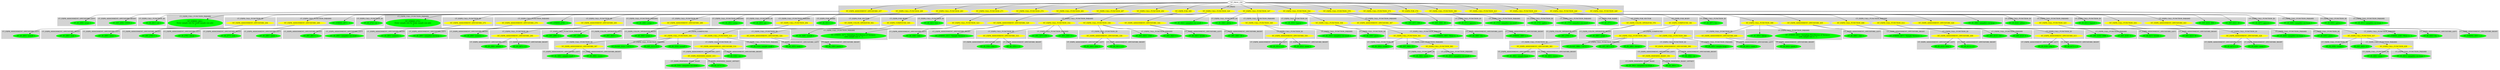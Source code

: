digraph {

subgraph cluster0 {
 node [style=filled,color=white];
 style=filled;
 color=lightgrey;
 label = "CT_PROG";

"NT_EXPR_ASSIGNMENT_OPETATORS_257"
 [fillcolor = yellow]
"NT_EXPR_CALL_FUNCTION_260"
 [fillcolor = yellow]
"NT_EXPR_CALL_FUNCTION_263"
 [fillcolor = yellow]
"NT_EXPR_CALL_FUNCTION_271"
 [fillcolor = yellow]
"NT_EXPR_CALL_FUNCTION_274"
 [fillcolor = yellow]
"NT_EXPR_CALL_FUNCTION_282"
 [fillcolor = yellow]
"NT_EXPR_CALL_FUNCTION_287"
 [fillcolor = yellow]
"NT_EXPR_CALL_FUNCTION_292"
 [fillcolor = yellow]
"NT_EXPR_FOR_300"
 [fillcolor = yellow]
"NT_EXPR_CALL_FUNCTION_320"
 [fillcolor = yellow]
"NT_EXPR_CALL_FUNCTION_347"
 [fillcolor = yellow]
"NT_EXPR_CALL_FUNCTION_354"
 [fillcolor = yellow]
"NT_EXPR_CALL_FUNCTION_370"
 [fillcolor = yellow]
"NT_EXPR_CALL_FUNCTION_373"
 [fillcolor = yellow]
"NT_EXPR_FOR_376"
 [fillcolor = yellow]
"NT_EXPR_CALL_FUNCTION_396"
 [fillcolor = yellow]
"NT_EXPR_CALL_FUNCTION_423"
 [fillcolor = yellow]
"NT_EXPR_CALL_FUNCTION_430"
 [fillcolor = yellow]
"NT_EXPR_CALL_FUNCTION_446"
 [fillcolor = yellow]
"NT_EXPR_CALL_FUNCTION_449"
 [fillcolor = yellow]
}
"NT_PROG_256"->"NT_EXPR_ASSIGNMENT_OPETATORS_257"
subgraph cluster1 {
 node [style=filled,color=white];
 style=filled;
 color=lightgrey;
 label = "CT_EXPR_ASSIGNMENT_OPETATORS_LEFT";

"NT_ID_258< nreps >"
 [fillcolor = green]
}
subgraph cluster2 {
 node [style=filled,color=white];
 style=filled;
 color=lightgrey;
 label = "CT_EXPR_ASSIGNMENT_OPETATORS_RIGHT";

"NT_INT_259< 10000 >"
 [fillcolor = green]
}
"NT_EXPR_ASSIGNMENT_OPETATORS_257"->"NT_ID_258< nreps >"
"NT_EXPR_ASSIGNMENT_OPETATORS_257"->"NT_INT_259< 10000 >"
"NT_PROG_256"->"NT_EXPR_CALL_FUNCTION_260"
subgraph cluster3 {
 node [style=filled,color=white];
 style=filled;
 color=lightgrey;
 label = "CT_EXPR_CALL_FUNCTION_ID";

"NT_ID_261< cat >"
 [fillcolor = green]
}
subgraph cluster4 {
 node [style=filled,color=white];
 style=filled;
 color=lightgrey;
 label = "CT_EXPR_CALL_FUNCTION_PARAMS";

"NT_STRING_262< \nEnter sample size for small sample size plot \n >"
 [fillcolor = green]
}
"NT_EXPR_CALL_FUNCTION_260"->"NT_ID_261< cat >"
"NT_EXPR_CALL_FUNCTION_260"->"NT_STRING_262< \nEnter sample size for small sample size plot \n >"
"NT_PROG_256"->"NT_EXPR_CALL_FUNCTION_263"
subgraph cluster5 {
 node [style=filled,color=white];
 style=filled;
 color=lightgrey;
 label = "CT_EXPR_CALL_FUNCTION_ID";

"NT_EXPR_ASSIGNMENT_OPETATORS_264"
 [fillcolor = yellow]
}
subgraph cluster6 {
 node [style=filled,color=white];
 style=filled;
 color=lightgrey;
 label = "CT_EXPR_CALL_FUNCTION_PARAMS";

"NT_STRING_267<  >"
 [fillcolor = green]
"NT_EXPR_ASSIGNMENT_OPETATORS_268"
 [fillcolor = yellow]
}
"NT_EXPR_CALL_FUNCTION_263"->"NT_EXPR_ASSIGNMENT_OPETATORS_264"
subgraph cluster7 {
 node [style=filled,color=white];
 style=filled;
 color=lightgrey;
 label = "CT_EXPR_ASSIGNMENT_OPETATORS_LEFT";

"NT_ID_265< nsmall >"
 [fillcolor = green]
}
subgraph cluster8 {
 node [style=filled,color=white];
 style=filled;
 color=lightgrey;
 label = "CT_EXPR_ASSIGNMENT_OPETATORS_RIGHT";

"NT_ID_266< scan >"
 [fillcolor = green]
}
"NT_EXPR_ASSIGNMENT_OPETATORS_264"->"NT_ID_265< nsmall >"
"NT_EXPR_ASSIGNMENT_OPETATORS_264"->"NT_ID_266< scan >"
"NT_EXPR_CALL_FUNCTION_263"->"NT_STRING_267<  >"
"NT_EXPR_CALL_FUNCTION_263"->"NT_EXPR_ASSIGNMENT_OPETATORS_268"
subgraph cluster9 {
 node [style=filled,color=white];
 style=filled;
 color=lightgrey;
 label = "CT_EXPR_ASSIGNMENT_OPETATORS_LEFT";

"NT_ID_269< nmax >"
 [fillcolor = green]
}
subgraph cluster10 {
 node [style=filled,color=white];
 style=filled;
 color=lightgrey;
 label = "CT_EXPR_ASSIGNMENT_OPETATORS_RIGHT";

"NT_INT_270< 1 >"
 [fillcolor = green]
}
"NT_EXPR_ASSIGNMENT_OPETATORS_268"->"NT_ID_269< nmax >"
"NT_EXPR_ASSIGNMENT_OPETATORS_268"->"NT_INT_270< 1 >"
"NT_PROG_256"->"NT_EXPR_CALL_FUNCTION_271"
subgraph cluster11 {
 node [style=filled,color=white];
 style=filled;
 color=lightgrey;
 label = "CT_EXPR_CALL_FUNCTION_ID";

"NT_ID_272< cat >"
 [fillcolor = green]
}
subgraph cluster12 {
 node [style=filled,color=white];
 style=filled;
 color=lightgrey;
 label = "CT_EXPR_CALL_FUNCTION_PARAMS";

"NT_STRING_273< \nEnter sample size for large sample size plot \n >"
 [fillcolor = green]
}
"NT_EXPR_CALL_FUNCTION_271"->"NT_ID_272< cat >"
"NT_EXPR_CALL_FUNCTION_271"->"NT_STRING_273< \nEnter sample size for large sample size plot \n >"
"NT_PROG_256"->"NT_EXPR_CALL_FUNCTION_274"
subgraph cluster13 {
 node [style=filled,color=white];
 style=filled;
 color=lightgrey;
 label = "CT_EXPR_CALL_FUNCTION_ID";

"NT_EXPR_ASSIGNMENT_OPETATORS_275"
 [fillcolor = yellow]
}
subgraph cluster14 {
 node [style=filled,color=white];
 style=filled;
 color=lightgrey;
 label = "CT_EXPR_CALL_FUNCTION_PARAMS";

"NT_STRING_278<  >"
 [fillcolor = green]
"NT_EXPR_ASSIGNMENT_OPETATORS_279"
 [fillcolor = yellow]
}
"NT_EXPR_CALL_FUNCTION_274"->"NT_EXPR_ASSIGNMENT_OPETATORS_275"
subgraph cluster15 {
 node [style=filled,color=white];
 style=filled;
 color=lightgrey;
 label = "CT_EXPR_ASSIGNMENT_OPETATORS_LEFT";

"NT_ID_276< nlarge >"
 [fillcolor = green]
}
subgraph cluster16 {
 node [style=filled,color=white];
 style=filled;
 color=lightgrey;
 label = "CT_EXPR_ASSIGNMENT_OPETATORS_RIGHT";

"NT_ID_277< scan >"
 [fillcolor = green]
}
"NT_EXPR_ASSIGNMENT_OPETATORS_275"->"NT_ID_276< nlarge >"
"NT_EXPR_ASSIGNMENT_OPETATORS_275"->"NT_ID_277< scan >"
"NT_EXPR_CALL_FUNCTION_274"->"NT_STRING_278<  >"
"NT_EXPR_CALL_FUNCTION_274"->"NT_EXPR_ASSIGNMENT_OPETATORS_279"
subgraph cluster17 {
 node [style=filled,color=white];
 style=filled;
 color=lightgrey;
 label = "CT_EXPR_ASSIGNMENT_OPETATORS_LEFT";

"NT_ID_280< nmax >"
 [fillcolor = green]
}
subgraph cluster18 {
 node [style=filled,color=white];
 style=filled;
 color=lightgrey;
 label = "CT_EXPR_ASSIGNMENT_OPETATORS_RIGHT";

"NT_INT_281< 1 >"
 [fillcolor = green]
}
"NT_EXPR_ASSIGNMENT_OPETATORS_279"->"NT_ID_280< nmax >"
"NT_EXPR_ASSIGNMENT_OPETATORS_279"->"NT_INT_281< 1 >"
"NT_PROG_256"->"NT_EXPR_CALL_FUNCTION_282"
subgraph cluster19 {
 node [style=filled,color=white];
 style=filled;
 color=lightgrey;
 label = "CT_EXPR_CALL_FUNCTION_ID";

"NT_EXPR_ASSIGNMENT_OPETATORS_283"
 [fillcolor = yellow]
}
subgraph cluster20 {
 node [style=filled,color=white];
 style=filled;
 color=lightgrey;
 label = "CT_EXPR_CALL_FUNCTION_PARAMS";

"NT_ID_286< nreps >"
 [fillcolor = green]
}
"NT_EXPR_CALL_FUNCTION_282"->"NT_EXPR_ASSIGNMENT_OPETATORS_283"
subgraph cluster21 {
 node [style=filled,color=white];
 style=filled;
 color=lightgrey;
 label = "CT_EXPR_ASSIGNMENT_OPETATORS_LEFT";

"NT_ID_284< sampdist.var.small >"
 [fillcolor = green]
}
subgraph cluster22 {
 node [style=filled,color=white];
 style=filled;
 color=lightgrey;
 label = "CT_EXPR_ASSIGNMENT_OPETATORS_RIGHT";

"NT_ID_285< numeric >"
 [fillcolor = green]
}
"NT_EXPR_ASSIGNMENT_OPETATORS_283"->"NT_ID_284< sampdist.var.small >"
"NT_EXPR_ASSIGNMENT_OPETATORS_283"->"NT_ID_285< numeric >"
"NT_EXPR_CALL_FUNCTION_282"->"NT_ID_286< nreps >"
"NT_PROG_256"->"NT_EXPR_CALL_FUNCTION_287"
subgraph cluster23 {
 node [style=filled,color=white];
 style=filled;
 color=lightgrey;
 label = "CT_EXPR_CALL_FUNCTION_ID";

"NT_EXPR_ASSIGNMENT_OPETATORS_288"
 [fillcolor = yellow]
}
subgraph cluster24 {
 node [style=filled,color=white];
 style=filled;
 color=lightgrey;
 label = "CT_EXPR_CALL_FUNCTION_PARAMS";

"NT_ID_291< nreps >"
 [fillcolor = green]
}
"NT_EXPR_CALL_FUNCTION_287"->"NT_EXPR_ASSIGNMENT_OPETATORS_288"
subgraph cluster25 {
 node [style=filled,color=white];
 style=filled;
 color=lightgrey;
 label = "CT_EXPR_ASSIGNMENT_OPETATORS_LEFT";

"NT_ID_289< sampdist.var.large >"
 [fillcolor = green]
}
subgraph cluster26 {
 node [style=filled,color=white];
 style=filled;
 color=lightgrey;
 label = "CT_EXPR_ASSIGNMENT_OPETATORS_RIGHT";

"NT_ID_290< numeric >"
 [fillcolor = green]
}
"NT_EXPR_ASSIGNMENT_OPETATORS_288"->"NT_ID_289< sampdist.var.large >"
"NT_EXPR_ASSIGNMENT_OPETATORS_288"->"NT_ID_290< numeric >"
"NT_EXPR_CALL_FUNCTION_287"->"NT_ID_291< nreps >"
"NT_PROG_256"->"NT_EXPR_CALL_FUNCTION_292"
subgraph cluster27 {
 node [style=filled,color=white];
 style=filled;
 color=lightgrey;
 label = "CT_EXPR_CALL_FUNCTION_ID";

"NT_ID_293< par >"
 [fillcolor = green]
}
subgraph cluster28 {
 node [style=filled,color=white];
 style=filled;
 color=lightgrey;
 label = "CT_EXPR_CALL_FUNCTION_PARAMS";

"NT_EXPR_CALL_FUNCTION_294"
 [fillcolor = yellow]
}
"NT_EXPR_CALL_FUNCTION_292"->"NT_ID_293< par >"
"NT_EXPR_CALL_FUNCTION_292"->"NT_EXPR_CALL_FUNCTION_294"
subgraph cluster29 {
 node [style=filled,color=white];
 style=filled;
 color=lightgrey;
 label = "CT_EXPR_CALL_FUNCTION_ID";

"NT_EXPR_ASSIGNMENT_OPETATORS_295"
 [fillcolor = yellow]
}
subgraph cluster30 {
 node [style=filled,color=white];
 style=filled;
 color=lightgrey;
 label = "CT_EXPR_CALL_FUNCTION_PARAMS";

"NT_INT_298< 3 >"
 [fillcolor = green]
"NT_INT_299< 2 >"
 [fillcolor = green]
}
"NT_EXPR_CALL_FUNCTION_294"->"NT_EXPR_ASSIGNMENT_OPETATORS_295"
subgraph cluster31 {
 node [style=filled,color=white];
 style=filled;
 color=lightgrey;
 label = "CT_EXPR_ASSIGNMENT_OPETATORS_LEFT";

"NT_ID_296< mfrow >"
 [fillcolor = green]
}
subgraph cluster32 {
 node [style=filled,color=white];
 style=filled;
 color=lightgrey;
 label = "CT_EXPR_ASSIGNMENT_OPETATORS_RIGHT";

"NT_ID_297< c >"
 [fillcolor = green]
}
"NT_EXPR_ASSIGNMENT_OPETATORS_295"->"NT_ID_296< mfrow >"
"NT_EXPR_ASSIGNMENT_OPETATORS_295"->"NT_ID_297< c >"
"NT_EXPR_CALL_FUNCTION_294"->"NT_INT_298< 3 >"
"NT_EXPR_CALL_FUNCTION_294"->"NT_INT_299< 2 >"
"NT_PROG_256"->"NT_EXPR_FOR_300"
subgraph cluster33 {
 node [style=filled,color=white];
 style=filled;
 color=lightgrey;
 label = "CT_EXPR_FOR_NAME";

"NT_ID_301< i >"
 [fillcolor = green]
}
subgraph cluster34 {
 node [style=filled,color=white];
 style=filled;
 color=lightgrey;
 label = "CT_EXPR_FOR_VECTOR";

"NT_EXPR_COLON_OPERATOR_302"
 [fillcolor = yellow]
}
subgraph cluster35 {
 node [style=filled,color=white];
 style=filled;
 color=lightgrey;
 label = "CT_EXPR_FOR_BODY";

"NT_EXPR_COMPOUND_305"
 [fillcolor = yellow]
}
"NT_EXPR_FOR_300"->"NT_ID_301< i >"
"NT_EXPR_FOR_300"->"NT_EXPR_COLON_OPERATOR_302"
subgraph cluster36 {
 node [style=filled,color=white];
 style=filled;
 color=lightgrey;
 label = "CT_EXPR_COLON_OPERATOR_LEFT";

"NT_INT_303< 1 >"
 [fillcolor = green]
}
subgraph cluster37 {
 node [style=filled,color=white];
 style=filled;
 color=lightgrey;
 label = "CT_EXPR_COLON_OPERATOR_RIGHT";

"NT_ID_304< nreps >"
 [fillcolor = green]
}
"NT_EXPR_COLON_OPERATOR_302"->"NT_INT_303< 1 >"
"NT_EXPR_COLON_OPERATOR_302"->"NT_ID_304< nreps >"
"NT_EXPR_FOR_300"->"NT_EXPR_COMPOUND_305"
subgraph cluster38 {
 node [style=filled,color=white];
 style=filled;
 color=lightgrey;
 label = "CT_EXPR_COMPOUND";

"NT_EXPR_CALL_FUNCTION_306"
 [fillcolor = yellow]
"NT_EXPR_CALL_FUNCTION_313"
 [fillcolor = yellow]
}
"NT_EXPR_COMPOUND_305"->"NT_EXPR_CALL_FUNCTION_306"
subgraph cluster39 {
 node [style=filled,color=white];
 style=filled;
 color=lightgrey;
 label = "CT_EXPR_CALL_FUNCTION_ID";

"NT_EXPR_ASSIGNMENT_OPETATORS_307"
 [fillcolor = yellow]
}
subgraph cluster40 {
 node [style=filled,color=white];
 style=filled;
 color=lightgrey;
 label = "CT_EXPR_CALL_FUNCTION_PARAMS";

"NT_ID_310< nsmall >"
 [fillcolor = green]
"NT_INT_311< 5 >"
 [fillcolor = green]
"NT_FLOAT_312< 7.0711 >"
 [fillcolor = green]
}
"NT_EXPR_CALL_FUNCTION_306"->"NT_EXPR_ASSIGNMENT_OPETATORS_307"
subgraph cluster41 {
 node [style=filled,color=white];
 style=filled;
 color=lightgrey;
 label = "CT_EXPR_ASSIGNMENT_OPETATORS_LEFT";

"NT_ID_308< sample.small >"
 [fillcolor = green]
}
subgraph cluster42 {
 node [style=filled,color=white];
 style=filled;
 color=lightgrey;
 label = "CT_EXPR_ASSIGNMENT_OPETATORS_RIGHT";

"NT_ID_309< rnorm >"
 [fillcolor = green]
}
"NT_EXPR_ASSIGNMENT_OPETATORS_307"->"NT_ID_308< sample.small >"
"NT_EXPR_ASSIGNMENT_OPETATORS_307"->"NT_ID_309< rnorm >"
"NT_EXPR_CALL_FUNCTION_306"->"NT_ID_310< nsmall >"
"NT_EXPR_CALL_FUNCTION_306"->"NT_INT_311< 5 >"
"NT_EXPR_CALL_FUNCTION_306"->"NT_FLOAT_312< 7.0711 >"
"NT_EXPR_COMPOUND_305"->"NT_EXPR_CALL_FUNCTION_313"
subgraph cluster43 {
 node [style=filled,color=white];
 style=filled;
 color=lightgrey;
 label = "CT_EXPR_CALL_FUNCTION_ID";

"NT_EXPR_ASSIGNMENT_OPETATORS_314"
 [fillcolor = yellow]
}
subgraph cluster44 {
 node [style=filled,color=white];
 style=filled;
 color=lightgrey;
 label = "CT_EXPR_CALL_FUNCTION_PARAMS";

"NT_ID_319< sample.small >"
 [fillcolor = green]
}
"NT_EXPR_CALL_FUNCTION_313"->"NT_EXPR_ASSIGNMENT_OPETATORS_314"
subgraph cluster45 {
 node [style=filled,color=white];
 style=filled;
 color=lightgrey;
 label = "CT_EXPR_ASSIGNMENT_OPETATORS_LEFT";

"NT_EXPR_INDEXING_BASIC_315"
 [fillcolor = yellow]
}
subgraph cluster46 {
 node [style=filled,color=white];
 style=filled;
 color=lightgrey;
 label = "CT_EXPR_ASSIGNMENT_OPETATORS_RIGHT";

"NT_ID_318< var >"
 [fillcolor = green]
}
"NT_EXPR_ASSIGNMENT_OPETATORS_314"->"NT_EXPR_INDEXING_BASIC_315"
subgraph cluster47 {
 node [style=filled,color=white];
 style=filled;
 color=lightgrey;
 label = "CT_EXPR_INDEXING_BASIC_BASE";

"NT_ID_316< sampdist.var.small >"
 [fillcolor = green]}
subgraph cluster48 {
 node [style=filled,color=white];
 style=filled;
 color=lightgrey;
 label = "CT_EXPR_INDEXING_BASIC_OFFSET";

"NT_ID_317< i >"
 [fillcolor = green]}
"NT_EXPR_INDEXING_BASIC_315"->"NT_ID_316< sampdist.var.small >"
"NT_EXPR_INDEXING_BASIC_315"->"NT_ID_317< i >"
"NT_EXPR_ASSIGNMENT_OPETATORS_314"->"NT_ID_318< var >"
"NT_EXPR_CALL_FUNCTION_313"->"NT_ID_319< sample.small >"
"NT_PROG_256"->"NT_EXPR_CALL_FUNCTION_320"
subgraph cluster49 {
 node [style=filled,color=white];
 style=filled;
 color=lightgrey;
 label = "CT_EXPR_CALL_FUNCTION_ID";

"NT_ID_321< hist >"
 [fillcolor = green]
}
subgraph cluster50 {
 node [style=filled,color=white];
 style=filled;
 color=lightgrey;
 label = "CT_EXPR_CALL_FUNCTION_PARAMS";

"NT_ID_322< sampdist.var.small >"
 [fillcolor = green]
"NT_EXPR_CALL_FUNCTION_323"
 [fillcolor = yellow]
"NT_EXPR_ASSIGNMENT_OPETATORS_329"
 [fillcolor = yellow]
"NT_EXPR_CALL_FUNCTION_332"
 [fillcolor = yellow]
"NT_EXPR_CALL_FUNCTION_338"
 [fillcolor = yellow]
"NT_EXPR_ASSIGNMENT_OPETATORS_344"
 [fillcolor = yellow]
}
"NT_EXPR_CALL_FUNCTION_320"->"NT_ID_321< hist >"
"NT_EXPR_CALL_FUNCTION_320"->"NT_ID_322< sampdist.var.small >"
"NT_EXPR_CALL_FUNCTION_320"->"NT_EXPR_CALL_FUNCTION_323"
subgraph cluster51 {
 node [style=filled,color=white];
 style=filled;
 color=lightgrey;
 label = "CT_EXPR_CALL_FUNCTION_ID";

"NT_EXPR_ASSIGNMENT_OPETATORS_324"
 [fillcolor = yellow]
}
subgraph cluster52 {
 node [style=filled,color=white];
 style=filled;
 color=lightgrey;
 label = "CT_EXPR_CALL_FUNCTION_PARAMS";

"NT_STRING_327< 'Sampling Distribution of Variance \n with sample size = ' >"
 [fillcolor = green]
"NT_ID_328< nsmall >"
 [fillcolor = green]
}
"NT_EXPR_CALL_FUNCTION_323"->"NT_EXPR_ASSIGNMENT_OPETATORS_324"
subgraph cluster53 {
 node [style=filled,color=white];
 style=filled;
 color=lightgrey;
 label = "CT_EXPR_ASSIGNMENT_OPETATORS_LEFT";

"NT_ID_325< main >"
 [fillcolor = green]
}
subgraph cluster54 {
 node [style=filled,color=white];
 style=filled;
 color=lightgrey;
 label = "CT_EXPR_ASSIGNMENT_OPETATORS_RIGHT";

"NT_ID_326< paste >"
 [fillcolor = green]
}
"NT_EXPR_ASSIGNMENT_OPETATORS_324"->"NT_ID_325< main >"
"NT_EXPR_ASSIGNMENT_OPETATORS_324"->"NT_ID_326< paste >"
"NT_EXPR_CALL_FUNCTION_323"->"NT_STRING_327< 'Sampling Distribution of Variance \n with sample size = ' >"
"NT_EXPR_CALL_FUNCTION_323"->"NT_ID_328< nsmall >"
"NT_EXPR_CALL_FUNCTION_320"->"NT_EXPR_ASSIGNMENT_OPETATORS_329"
subgraph cluster55 {
 node [style=filled,color=white];
 style=filled;
 color=lightgrey;
 label = "CT_EXPR_ASSIGNMENT_OPETATORS_LEFT";

"NT_ID_330< xlab >"
 [fillcolor = green]
}
subgraph cluster56 {
 node [style=filled,color=white];
 style=filled;
 color=lightgrey;
 label = "CT_EXPR_ASSIGNMENT_OPETATORS_RIGHT";

"NT_STRING_331< 'Sample Variance' >"
 [fillcolor = green]
}
"NT_EXPR_ASSIGNMENT_OPETATORS_329"->"NT_ID_330< xlab >"
"NT_EXPR_ASSIGNMENT_OPETATORS_329"->"NT_STRING_331< 'Sample Variance' >"
"NT_EXPR_CALL_FUNCTION_320"->"NT_EXPR_CALL_FUNCTION_332"
subgraph cluster57 {
 node [style=filled,color=white];
 style=filled;
 color=lightgrey;
 label = "CT_EXPR_CALL_FUNCTION_ID";

"NT_EXPR_ASSIGNMENT_OPETATORS_333"
 [fillcolor = yellow]
}
subgraph cluster58 {
 node [style=filled,color=white];
 style=filled;
 color=lightgrey;
 label = "CT_EXPR_CALL_FUNCTION_PARAMS";

"NT_INT_336< 0 >"
 [fillcolor = green]
"NT_INT_337< 250 >"
 [fillcolor = green]
}
"NT_EXPR_CALL_FUNCTION_332"->"NT_EXPR_ASSIGNMENT_OPETATORS_333"
subgraph cluster59 {
 node [style=filled,color=white];
 style=filled;
 color=lightgrey;
 label = "CT_EXPR_ASSIGNMENT_OPETATORS_LEFT";

"NT_ID_334< xlim >"
 [fillcolor = green]
}
subgraph cluster60 {
 node [style=filled,color=white];
 style=filled;
 color=lightgrey;
 label = "CT_EXPR_ASSIGNMENT_OPETATORS_RIGHT";

"NT_ID_335< c >"
 [fillcolor = green]
}
"NT_EXPR_ASSIGNMENT_OPETATORS_333"->"NT_ID_334< xlim >"
"NT_EXPR_ASSIGNMENT_OPETATORS_333"->"NT_ID_335< c >"
"NT_EXPR_CALL_FUNCTION_332"->"NT_INT_336< 0 >"
"NT_EXPR_CALL_FUNCTION_332"->"NT_INT_337< 250 >"
"NT_EXPR_CALL_FUNCTION_320"->"NT_EXPR_CALL_FUNCTION_338"
subgraph cluster61 {
 node [style=filled,color=white];
 style=filled;
 color=lightgrey;
 label = "CT_EXPR_CALL_FUNCTION_ID";

"NT_EXPR_ASSIGNMENT_OPETATORS_339"
 [fillcolor = yellow]
}
subgraph cluster62 {
 node [style=filled,color=white];
 style=filled;
 color=lightgrey;
 label = "CT_EXPR_CALL_FUNCTION_PARAMS";

"NT_INT_342< 0 >"
 [fillcolor = green]
"NT_INT_343< 1500 >"
 [fillcolor = green]
}
"NT_EXPR_CALL_FUNCTION_338"->"NT_EXPR_ASSIGNMENT_OPETATORS_339"
subgraph cluster63 {
 node [style=filled,color=white];
 style=filled;
 color=lightgrey;
 label = "CT_EXPR_ASSIGNMENT_OPETATORS_LEFT";

"NT_ID_340< ylim >"
 [fillcolor = green]
}
subgraph cluster64 {
 node [style=filled,color=white];
 style=filled;
 color=lightgrey;
 label = "CT_EXPR_ASSIGNMENT_OPETATORS_RIGHT";

"NT_ID_341< c >"
 [fillcolor = green]
}
"NT_EXPR_ASSIGNMENT_OPETATORS_339"->"NT_ID_340< ylim >"
"NT_EXPR_ASSIGNMENT_OPETATORS_339"->"NT_ID_341< c >"
"NT_EXPR_CALL_FUNCTION_338"->"NT_INT_342< 0 >"
"NT_EXPR_CALL_FUNCTION_338"->"NT_INT_343< 1500 >"
"NT_EXPR_CALL_FUNCTION_320"->"NT_EXPR_ASSIGNMENT_OPETATORS_344"
subgraph cluster65 {
 node [style=filled,color=white];
 style=filled;
 color=lightgrey;
 label = "CT_EXPR_ASSIGNMENT_OPETATORS_LEFT";

"NT_ID_345< breaks >"
 [fillcolor = green]
}
subgraph cluster66 {
 node [style=filled,color=white];
 style=filled;
 color=lightgrey;
 label = "CT_EXPR_ASSIGNMENT_OPETATORS_RIGHT";

"NT_INT_346< 50 >"
 [fillcolor = green]
}
"NT_EXPR_ASSIGNMENT_OPETATORS_344"->"NT_ID_345< breaks >"
"NT_EXPR_ASSIGNMENT_OPETATORS_344"->"NT_INT_346< 50 >"
"NT_PROG_256"->"NT_EXPR_CALL_FUNCTION_347"
subgraph cluster67 {
 node [style=filled,color=white];
 style=filled;
 color=lightgrey;
 label = "CT_EXPR_CALL_FUNCTION_ID";

"NT_ID_348< abline >"
 [fillcolor = green]
}
subgraph cluster68 {
 node [style=filled,color=white];
 style=filled;
 color=lightgrey;
 label = "CT_EXPR_CALL_FUNCTION_PARAMS";

"NT_EXPR_CALL_FUNCTION_349"
 [fillcolor = yellow]
}
"NT_EXPR_CALL_FUNCTION_347"->"NT_ID_348< abline >"
"NT_EXPR_CALL_FUNCTION_347"->"NT_EXPR_CALL_FUNCTION_349"
subgraph cluster69 {
 node [style=filled,color=white];
 style=filled;
 color=lightgrey;
 label = "CT_EXPR_CALL_FUNCTION_ID";

"NT_EXPR_ASSIGNMENT_OPETATORS_350"
 [fillcolor = yellow]
}
subgraph cluster70 {
 node [style=filled,color=white];
 style=filled;
 color=lightgrey;
 label = "CT_EXPR_CALL_FUNCTION_PARAMS";

"NT_ID_353< sampdist.var.small >"
 [fillcolor = green]
}
"NT_EXPR_CALL_FUNCTION_349"->"NT_EXPR_ASSIGNMENT_OPETATORS_350"
subgraph cluster71 {
 node [style=filled,color=white];
 style=filled;
 color=lightgrey;
 label = "CT_EXPR_ASSIGNMENT_OPETATORS_LEFT";

"NT_ID_351< v >"
 [fillcolor = green]
}
subgraph cluster72 {
 node [style=filled,color=white];
 style=filled;
 color=lightgrey;
 label = "CT_EXPR_ASSIGNMENT_OPETATORS_RIGHT";

"NT_ID_352< mean >"
 [fillcolor = green]
}
"NT_EXPR_ASSIGNMENT_OPETATORS_350"->"NT_ID_351< v >"
"NT_EXPR_ASSIGNMENT_OPETATORS_350"->"NT_ID_352< mean >"
"NT_EXPR_CALL_FUNCTION_349"->"NT_ID_353< sampdist.var.small >"
"NT_PROG_256"->"NT_EXPR_CALL_FUNCTION_354"
subgraph cluster73 {
 node [style=filled,color=white];
 style=filled;
 color=lightgrey;
 label = "CT_EXPR_CALL_FUNCTION_ID";

"NT_ID_355< legend >"
 [fillcolor = green]
}
subgraph cluster74 {
 node [style=filled,color=white];
 style=filled;
 color=lightgrey;
 label = "CT_EXPR_CALL_FUNCTION_PARAMS";

"NT_INT_356< 40 >"
 [fillcolor = green]
"NT_INT_357< 800 >"
 [fillcolor = green]
"NT_EXPR_CALL_FUNCTION_358"
 [fillcolor = yellow]
"NT_EXPR_ASSIGNMENT_OPETATORS_367"
 [fillcolor = yellow]
}
"NT_EXPR_CALL_FUNCTION_354"->"NT_ID_355< legend >"
"NT_EXPR_CALL_FUNCTION_354"->"NT_INT_356< 40 >"
"NT_EXPR_CALL_FUNCTION_354"->"NT_INT_357< 800 >"
"NT_EXPR_CALL_FUNCTION_354"->"NT_EXPR_CALL_FUNCTION_358"
subgraph cluster75 {
 node [style=filled,color=white];
 style=filled;
 color=lightgrey;
 label = "CT_EXPR_CALL_FUNCTION_ID";

"NT_ID_359< paste >"
 [fillcolor = green]
}
subgraph cluster76 {
 node [style=filled,color=white];
 style=filled;
 color=lightgrey;
 label = "CT_EXPR_CALL_FUNCTION_PARAMS";

"NT_STRING_360< Mean is  >"
 [fillcolor = green]
"NT_EXPR_CALL_FUNCTION_361"
 [fillcolor = yellow]
}
"NT_EXPR_CALL_FUNCTION_358"->"NT_ID_359< paste >"
"NT_EXPR_CALL_FUNCTION_358"->"NT_STRING_360< Mean is  >"
"NT_EXPR_CALL_FUNCTION_358"->"NT_EXPR_CALL_FUNCTION_361"
subgraph cluster77 {
 node [style=filled,color=white];
 style=filled;
 color=lightgrey;
 label = "CT_EXPR_CALL_FUNCTION_ID";

"NT_ID_362< round >"
 [fillcolor = green]
}
subgraph cluster78 {
 node [style=filled,color=white];
 style=filled;
 color=lightgrey;
 label = "CT_EXPR_CALL_FUNCTION_PARAMS";

"NT_EXPR_CALL_FUNCTION_363"
 [fillcolor = yellow]
"NT_INT_366< 4 >"
 [fillcolor = green]
}
"NT_EXPR_CALL_FUNCTION_361"->"NT_ID_362< round >"
"NT_EXPR_CALL_FUNCTION_361"->"NT_EXPR_CALL_FUNCTION_363"
subgraph cluster79 {
 node [style=filled,color=white];
 style=filled;
 color=lightgrey;
 label = "CT_EXPR_CALL_FUNCTION_ID";

"NT_ID_364< mean >"
 [fillcolor = green]
}
subgraph cluster80 {
 node [style=filled,color=white];
 style=filled;
 color=lightgrey;
 label = "CT_EXPR_CALL_FUNCTION_PARAMS";

"NT_ID_365< sampdist.var.small >"
 [fillcolor = green]
}
"NT_EXPR_CALL_FUNCTION_363"->"NT_ID_364< mean >"
"NT_EXPR_CALL_FUNCTION_363"->"NT_ID_365< sampdist.var.small >"
"NT_EXPR_CALL_FUNCTION_361"->"NT_INT_366< 4 >"
"NT_EXPR_CALL_FUNCTION_354"->"NT_EXPR_ASSIGNMENT_OPETATORS_367"
subgraph cluster81 {
 node [style=filled,color=white];
 style=filled;
 color=lightgrey;
 label = "CT_EXPR_ASSIGNMENT_OPETATORS_LEFT";

"NT_ID_368< bty >"
 [fillcolor = green]
}
subgraph cluster82 {
 node [style=filled,color=white];
 style=filled;
 color=lightgrey;
 label = "CT_EXPR_ASSIGNMENT_OPETATORS_RIGHT";

"NT_STRING_369< n >"
 [fillcolor = green]
}
"NT_EXPR_ASSIGNMENT_OPETATORS_367"->"NT_ID_368< bty >"
"NT_EXPR_ASSIGNMENT_OPETATORS_367"->"NT_STRING_369< n >"
"NT_PROG_256"->"NT_EXPR_CALL_FUNCTION_370"
subgraph cluster83 {
 node [style=filled,color=white];
 style=filled;
 color=lightgrey;
 label = "CT_EXPR_CALL_FUNCTION_ID";

"NT_ID_371< qqnorm >"
 [fillcolor = green]
}
subgraph cluster84 {
 node [style=filled,color=white];
 style=filled;
 color=lightgrey;
 label = "CT_EXPR_CALL_FUNCTION_PARAMS";

"NT_ID_372< sampdist.var.small >"
 [fillcolor = green]
}
"NT_EXPR_CALL_FUNCTION_370"->"NT_ID_371< qqnorm >"
"NT_EXPR_CALL_FUNCTION_370"->"NT_ID_372< sampdist.var.small >"
"NT_PROG_256"->"NT_EXPR_CALL_FUNCTION_373"
subgraph cluster85 {
 node [style=filled,color=white];
 style=filled;
 color=lightgrey;
 label = "CT_EXPR_CALL_FUNCTION_ID";

"NT_ID_374< qqline >"
 [fillcolor = green]
}
subgraph cluster86 {
 node [style=filled,color=white];
 style=filled;
 color=lightgrey;
 label = "CT_EXPR_CALL_FUNCTION_PARAMS";

"NT_ID_375< sampdist.var.small >"
 [fillcolor = green]
}
"NT_EXPR_CALL_FUNCTION_373"->"NT_ID_374< qqline >"
"NT_EXPR_CALL_FUNCTION_373"->"NT_ID_375< sampdist.var.small >"
"NT_PROG_256"->"NT_EXPR_FOR_376"
subgraph cluster87 {
 node [style=filled,color=white];
 style=filled;
 color=lightgrey;
 label = "CT_EXPR_FOR_NAME";

"NT_ID_377< i >"
 [fillcolor = green]
}
subgraph cluster88 {
 node [style=filled,color=white];
 style=filled;
 color=lightgrey;
 label = "CT_EXPR_FOR_VECTOR";

"NT_EXPR_COLON_OPERATOR_378"
 [fillcolor = yellow]
}
subgraph cluster89 {
 node [style=filled,color=white];
 style=filled;
 color=lightgrey;
 label = "CT_EXPR_FOR_BODY";

"NT_EXPR_COMPOUND_381"
 [fillcolor = yellow]
}
"NT_EXPR_FOR_376"->"NT_ID_377< i >"
"NT_EXPR_FOR_376"->"NT_EXPR_COLON_OPERATOR_378"
subgraph cluster90 {
 node [style=filled,color=white];
 style=filled;
 color=lightgrey;
 label = "CT_EXPR_COLON_OPERATOR_LEFT";

"NT_INT_379< 1 >"
 [fillcolor = green]
}
subgraph cluster91 {
 node [style=filled,color=white];
 style=filled;
 color=lightgrey;
 label = "CT_EXPR_COLON_OPERATOR_RIGHT";

"NT_ID_380< nreps >"
 [fillcolor = green]
}
"NT_EXPR_COLON_OPERATOR_378"->"NT_INT_379< 1 >"
"NT_EXPR_COLON_OPERATOR_378"->"NT_ID_380< nreps >"
"NT_EXPR_FOR_376"->"NT_EXPR_COMPOUND_381"
subgraph cluster92 {
 node [style=filled,color=white];
 style=filled;
 color=lightgrey;
 label = "CT_EXPR_COMPOUND";

"NT_EXPR_CALL_FUNCTION_382"
 [fillcolor = yellow]
"NT_EXPR_CALL_FUNCTION_389"
 [fillcolor = yellow]
}
"NT_EXPR_COMPOUND_381"->"NT_EXPR_CALL_FUNCTION_382"
subgraph cluster93 {
 node [style=filled,color=white];
 style=filled;
 color=lightgrey;
 label = "CT_EXPR_CALL_FUNCTION_ID";

"NT_EXPR_ASSIGNMENT_OPETATORS_383"
 [fillcolor = yellow]
}
subgraph cluster94 {
 node [style=filled,color=white];
 style=filled;
 color=lightgrey;
 label = "CT_EXPR_CALL_FUNCTION_PARAMS";

"NT_ID_386< nlarge >"
 [fillcolor = green]
"NT_INT_387< 5 >"
 [fillcolor = green]
"NT_FLOAT_388< 7.0711 >"
 [fillcolor = green]
}
"NT_EXPR_CALL_FUNCTION_382"->"NT_EXPR_ASSIGNMENT_OPETATORS_383"
subgraph cluster95 {
 node [style=filled,color=white];
 style=filled;
 color=lightgrey;
 label = "CT_EXPR_ASSIGNMENT_OPETATORS_LEFT";

"NT_ID_384< sample.large >"
 [fillcolor = green]
}
subgraph cluster96 {
 node [style=filled,color=white];
 style=filled;
 color=lightgrey;
 label = "CT_EXPR_ASSIGNMENT_OPETATORS_RIGHT";

"NT_ID_385< rnorm >"
 [fillcolor = green]
}
"NT_EXPR_ASSIGNMENT_OPETATORS_383"->"NT_ID_384< sample.large >"
"NT_EXPR_ASSIGNMENT_OPETATORS_383"->"NT_ID_385< rnorm >"
"NT_EXPR_CALL_FUNCTION_382"->"NT_ID_386< nlarge >"
"NT_EXPR_CALL_FUNCTION_382"->"NT_INT_387< 5 >"
"NT_EXPR_CALL_FUNCTION_382"->"NT_FLOAT_388< 7.0711 >"
"NT_EXPR_COMPOUND_381"->"NT_EXPR_CALL_FUNCTION_389"
subgraph cluster97 {
 node [style=filled,color=white];
 style=filled;
 color=lightgrey;
 label = "CT_EXPR_CALL_FUNCTION_ID";

"NT_EXPR_ASSIGNMENT_OPETATORS_390"
 [fillcolor = yellow]
}
subgraph cluster98 {
 node [style=filled,color=white];
 style=filled;
 color=lightgrey;
 label = "CT_EXPR_CALL_FUNCTION_PARAMS";

"NT_ID_395< sample.large >"
 [fillcolor = green]
}
"NT_EXPR_CALL_FUNCTION_389"->"NT_EXPR_ASSIGNMENT_OPETATORS_390"
subgraph cluster99 {
 node [style=filled,color=white];
 style=filled;
 color=lightgrey;
 label = "CT_EXPR_ASSIGNMENT_OPETATORS_LEFT";

"NT_EXPR_INDEXING_BASIC_391"
 [fillcolor = yellow]
}
subgraph cluster100 {
 node [style=filled,color=white];
 style=filled;
 color=lightgrey;
 label = "CT_EXPR_ASSIGNMENT_OPETATORS_RIGHT";

"NT_ID_394< var >"
 [fillcolor = green]
}
"NT_EXPR_ASSIGNMENT_OPETATORS_390"->"NT_EXPR_INDEXING_BASIC_391"
subgraph cluster101 {
 node [style=filled,color=white];
 style=filled;
 color=lightgrey;
 label = "CT_EXPR_INDEXING_BASIC_BASE";

"NT_ID_392< sampdist.var.large >"
 [fillcolor = green]}
subgraph cluster102 {
 node [style=filled,color=white];
 style=filled;
 color=lightgrey;
 label = "CT_EXPR_INDEXING_BASIC_OFFSET";

"NT_ID_393< i >"
 [fillcolor = green]}
"NT_EXPR_INDEXING_BASIC_391"->"NT_ID_392< sampdist.var.large >"
"NT_EXPR_INDEXING_BASIC_391"->"NT_ID_393< i >"
"NT_EXPR_ASSIGNMENT_OPETATORS_390"->"NT_ID_394< var >"
"NT_EXPR_CALL_FUNCTION_389"->"NT_ID_395< sample.large >"
"NT_PROG_256"->"NT_EXPR_CALL_FUNCTION_396"
subgraph cluster103 {
 node [style=filled,color=white];
 style=filled;
 color=lightgrey;
 label = "CT_EXPR_CALL_FUNCTION_ID";

"NT_ID_397< hist >"
 [fillcolor = green]
}
subgraph cluster104 {
 node [style=filled,color=white];
 style=filled;
 color=lightgrey;
 label = "CT_EXPR_CALL_FUNCTION_PARAMS";

"NT_ID_398< sampdist.var.large >"
 [fillcolor = green]
"NT_EXPR_CALL_FUNCTION_399"
 [fillcolor = yellow]
"NT_EXPR_ASSIGNMENT_OPETATORS_405"
 [fillcolor = yellow]
"NT_EXPR_CALL_FUNCTION_408"
 [fillcolor = yellow]
"NT_EXPR_CALL_FUNCTION_414"
 [fillcolor = yellow]
"NT_EXPR_ASSIGNMENT_OPETATORS_420"
 [fillcolor = yellow]
}
"NT_EXPR_CALL_FUNCTION_396"->"NT_ID_397< hist >"
"NT_EXPR_CALL_FUNCTION_396"->"NT_ID_398< sampdist.var.large >"
"NT_EXPR_CALL_FUNCTION_396"->"NT_EXPR_CALL_FUNCTION_399"
subgraph cluster105 {
 node [style=filled,color=white];
 style=filled;
 color=lightgrey;
 label = "CT_EXPR_CALL_FUNCTION_ID";

"NT_EXPR_ASSIGNMENT_OPETATORS_400"
 [fillcolor = yellow]
}
subgraph cluster106 {
 node [style=filled,color=white];
 style=filled;
 color=lightgrey;
 label = "CT_EXPR_CALL_FUNCTION_PARAMS";

"NT_STRING_403< 'Sampling Distribution of Variance \n with sample size = ' >"
 [fillcolor = green]
"NT_ID_404< nlarge >"
 [fillcolor = green]
}
"NT_EXPR_CALL_FUNCTION_399"->"NT_EXPR_ASSIGNMENT_OPETATORS_400"
subgraph cluster107 {
 node [style=filled,color=white];
 style=filled;
 color=lightgrey;
 label = "CT_EXPR_ASSIGNMENT_OPETATORS_LEFT";

"NT_ID_401< main >"
 [fillcolor = green]
}
subgraph cluster108 {
 node [style=filled,color=white];
 style=filled;
 color=lightgrey;
 label = "CT_EXPR_ASSIGNMENT_OPETATORS_RIGHT";

"NT_ID_402< paste >"
 [fillcolor = green]
}
"NT_EXPR_ASSIGNMENT_OPETATORS_400"->"NT_ID_401< main >"
"NT_EXPR_ASSIGNMENT_OPETATORS_400"->"NT_ID_402< paste >"
"NT_EXPR_CALL_FUNCTION_399"->"NT_STRING_403< 'Sampling Distribution of Variance \n with sample size = ' >"
"NT_EXPR_CALL_FUNCTION_399"->"NT_ID_404< nlarge >"
"NT_EXPR_CALL_FUNCTION_396"->"NT_EXPR_ASSIGNMENT_OPETATORS_405"
subgraph cluster109 {
 node [style=filled,color=white];
 style=filled;
 color=lightgrey;
 label = "CT_EXPR_ASSIGNMENT_OPETATORS_LEFT";

"NT_ID_406< xlab >"
 [fillcolor = green]
}
subgraph cluster110 {
 node [style=filled,color=white];
 style=filled;
 color=lightgrey;
 label = "CT_EXPR_ASSIGNMENT_OPETATORS_RIGHT";

"NT_STRING_407< 'Sample Variance' >"
 [fillcolor = green]
}
"NT_EXPR_ASSIGNMENT_OPETATORS_405"->"NT_ID_406< xlab >"
"NT_EXPR_ASSIGNMENT_OPETATORS_405"->"NT_STRING_407< 'Sample Variance' >"
"NT_EXPR_CALL_FUNCTION_396"->"NT_EXPR_CALL_FUNCTION_408"
subgraph cluster111 {
 node [style=filled,color=white];
 style=filled;
 color=lightgrey;
 label = "CT_EXPR_CALL_FUNCTION_ID";

"NT_EXPR_ASSIGNMENT_OPETATORS_409"
 [fillcolor = yellow]
}
subgraph cluster112 {
 node [style=filled,color=white];
 style=filled;
 color=lightgrey;
 label = "CT_EXPR_CALL_FUNCTION_PARAMS";

"NT_INT_412< 0 >"
 [fillcolor = green]
"NT_INT_413< 250 >"
 [fillcolor = green]
}
"NT_EXPR_CALL_FUNCTION_408"->"NT_EXPR_ASSIGNMENT_OPETATORS_409"
subgraph cluster113 {
 node [style=filled,color=white];
 style=filled;
 color=lightgrey;
 label = "CT_EXPR_ASSIGNMENT_OPETATORS_LEFT";

"NT_ID_410< xlim >"
 [fillcolor = green]
}
subgraph cluster114 {
 node [style=filled,color=white];
 style=filled;
 color=lightgrey;
 label = "CT_EXPR_ASSIGNMENT_OPETATORS_RIGHT";

"NT_ID_411< c >"
 [fillcolor = green]
}
"NT_EXPR_ASSIGNMENT_OPETATORS_409"->"NT_ID_410< xlim >"
"NT_EXPR_ASSIGNMENT_OPETATORS_409"->"NT_ID_411< c >"
"NT_EXPR_CALL_FUNCTION_408"->"NT_INT_412< 0 >"
"NT_EXPR_CALL_FUNCTION_408"->"NT_INT_413< 250 >"
"NT_EXPR_CALL_FUNCTION_396"->"NT_EXPR_CALL_FUNCTION_414"
subgraph cluster115 {
 node [style=filled,color=white];
 style=filled;
 color=lightgrey;
 label = "CT_EXPR_CALL_FUNCTION_ID";

"NT_EXPR_ASSIGNMENT_OPETATORS_415"
 [fillcolor = yellow]
}
subgraph cluster116 {
 node [style=filled,color=white];
 style=filled;
 color=lightgrey;
 label = "CT_EXPR_CALL_FUNCTION_PARAMS";

"NT_INT_418< 0 >"
 [fillcolor = green]
"NT_INT_419< 1000 >"
 [fillcolor = green]
}
"NT_EXPR_CALL_FUNCTION_414"->"NT_EXPR_ASSIGNMENT_OPETATORS_415"
subgraph cluster117 {
 node [style=filled,color=white];
 style=filled;
 color=lightgrey;
 label = "CT_EXPR_ASSIGNMENT_OPETATORS_LEFT";

"NT_ID_416< ylim >"
 [fillcolor = green]
}
subgraph cluster118 {
 node [style=filled,color=white];
 style=filled;
 color=lightgrey;
 label = "CT_EXPR_ASSIGNMENT_OPETATORS_RIGHT";

"NT_ID_417< c >"
 [fillcolor = green]
}
"NT_EXPR_ASSIGNMENT_OPETATORS_415"->"NT_ID_416< ylim >"
"NT_EXPR_ASSIGNMENT_OPETATORS_415"->"NT_ID_417< c >"
"NT_EXPR_CALL_FUNCTION_414"->"NT_INT_418< 0 >"
"NT_EXPR_CALL_FUNCTION_414"->"NT_INT_419< 1000 >"
"NT_EXPR_CALL_FUNCTION_396"->"NT_EXPR_ASSIGNMENT_OPETATORS_420"
subgraph cluster119 {
 node [style=filled,color=white];
 style=filled;
 color=lightgrey;
 label = "CT_EXPR_ASSIGNMENT_OPETATORS_LEFT";

"NT_ID_421< breaks >"
 [fillcolor = green]
}
subgraph cluster120 {
 node [style=filled,color=white];
 style=filled;
 color=lightgrey;
 label = "CT_EXPR_ASSIGNMENT_OPETATORS_RIGHT";

"NT_INT_422< 50 >"
 [fillcolor = green]
}
"NT_EXPR_ASSIGNMENT_OPETATORS_420"->"NT_ID_421< breaks >"
"NT_EXPR_ASSIGNMENT_OPETATORS_420"->"NT_INT_422< 50 >"
"NT_PROG_256"->"NT_EXPR_CALL_FUNCTION_423"
subgraph cluster121 {
 node [style=filled,color=white];
 style=filled;
 color=lightgrey;
 label = "CT_EXPR_CALL_FUNCTION_ID";

"NT_ID_424< abline >"
 [fillcolor = green]
}
subgraph cluster122 {
 node [style=filled,color=white];
 style=filled;
 color=lightgrey;
 label = "CT_EXPR_CALL_FUNCTION_PARAMS";

"NT_EXPR_CALL_FUNCTION_425"
 [fillcolor = yellow]
}
"NT_EXPR_CALL_FUNCTION_423"->"NT_ID_424< abline >"
"NT_EXPR_CALL_FUNCTION_423"->"NT_EXPR_CALL_FUNCTION_425"
subgraph cluster123 {
 node [style=filled,color=white];
 style=filled;
 color=lightgrey;
 label = "CT_EXPR_CALL_FUNCTION_ID";

"NT_EXPR_ASSIGNMENT_OPETATORS_426"
 [fillcolor = yellow]
}
subgraph cluster124 {
 node [style=filled,color=white];
 style=filled;
 color=lightgrey;
 label = "CT_EXPR_CALL_FUNCTION_PARAMS";

"NT_ID_429< sampdist.var.large >"
 [fillcolor = green]
}
"NT_EXPR_CALL_FUNCTION_425"->"NT_EXPR_ASSIGNMENT_OPETATORS_426"
subgraph cluster125 {
 node [style=filled,color=white];
 style=filled;
 color=lightgrey;
 label = "CT_EXPR_ASSIGNMENT_OPETATORS_LEFT";

"NT_ID_427< v >"
 [fillcolor = green]
}
subgraph cluster126 {
 node [style=filled,color=white];
 style=filled;
 color=lightgrey;
 label = "CT_EXPR_ASSIGNMENT_OPETATORS_RIGHT";

"NT_ID_428< mean >"
 [fillcolor = green]
}
"NT_EXPR_ASSIGNMENT_OPETATORS_426"->"NT_ID_427< v >"
"NT_EXPR_ASSIGNMENT_OPETATORS_426"->"NT_ID_428< mean >"
"NT_EXPR_CALL_FUNCTION_425"->"NT_ID_429< sampdist.var.large >"
"NT_PROG_256"->"NT_EXPR_CALL_FUNCTION_430"
subgraph cluster127 {
 node [style=filled,color=white];
 style=filled;
 color=lightgrey;
 label = "CT_EXPR_CALL_FUNCTION_ID";

"NT_ID_431< legend >"
 [fillcolor = green]
}
subgraph cluster128 {
 node [style=filled,color=white];
 style=filled;
 color=lightgrey;
 label = "CT_EXPR_CALL_FUNCTION_PARAMS";

"NT_INT_432< 40 >"
 [fillcolor = green]
"NT_INT_433< 800 >"
 [fillcolor = green]
"NT_EXPR_CALL_FUNCTION_434"
 [fillcolor = yellow]
"NT_EXPR_ASSIGNMENT_OPETATORS_443"
 [fillcolor = yellow]
}
"NT_EXPR_CALL_FUNCTION_430"->"NT_ID_431< legend >"
"NT_EXPR_CALL_FUNCTION_430"->"NT_INT_432< 40 >"
"NT_EXPR_CALL_FUNCTION_430"->"NT_INT_433< 800 >"
"NT_EXPR_CALL_FUNCTION_430"->"NT_EXPR_CALL_FUNCTION_434"
subgraph cluster129 {
 node [style=filled,color=white];
 style=filled;
 color=lightgrey;
 label = "CT_EXPR_CALL_FUNCTION_ID";

"NT_ID_435< paste >"
 [fillcolor = green]
}
subgraph cluster130 {
 node [style=filled,color=white];
 style=filled;
 color=lightgrey;
 label = "CT_EXPR_CALL_FUNCTION_PARAMS";

"NT_STRING_436< Mean is  >"
 [fillcolor = green]
"NT_EXPR_CALL_FUNCTION_437"
 [fillcolor = yellow]
}
"NT_EXPR_CALL_FUNCTION_434"->"NT_ID_435< paste >"
"NT_EXPR_CALL_FUNCTION_434"->"NT_STRING_436< Mean is  >"
"NT_EXPR_CALL_FUNCTION_434"->"NT_EXPR_CALL_FUNCTION_437"
subgraph cluster131 {
 node [style=filled,color=white];
 style=filled;
 color=lightgrey;
 label = "CT_EXPR_CALL_FUNCTION_ID";

"NT_ID_438< round >"
 [fillcolor = green]
}
subgraph cluster132 {
 node [style=filled,color=white];
 style=filled;
 color=lightgrey;
 label = "CT_EXPR_CALL_FUNCTION_PARAMS";

"NT_EXPR_CALL_FUNCTION_439"
 [fillcolor = yellow]
"NT_INT_442< 4 >"
 [fillcolor = green]
}
"NT_EXPR_CALL_FUNCTION_437"->"NT_ID_438< round >"
"NT_EXPR_CALL_FUNCTION_437"->"NT_EXPR_CALL_FUNCTION_439"
subgraph cluster133 {
 node [style=filled,color=white];
 style=filled;
 color=lightgrey;
 label = "CT_EXPR_CALL_FUNCTION_ID";

"NT_ID_440< mean >"
 [fillcolor = green]
}
subgraph cluster134 {
 node [style=filled,color=white];
 style=filled;
 color=lightgrey;
 label = "CT_EXPR_CALL_FUNCTION_PARAMS";

"NT_ID_441< sampdist.var.large >"
 [fillcolor = green]
}
"NT_EXPR_CALL_FUNCTION_439"->"NT_ID_440< mean >"
"NT_EXPR_CALL_FUNCTION_439"->"NT_ID_441< sampdist.var.large >"
"NT_EXPR_CALL_FUNCTION_437"->"NT_INT_442< 4 >"
"NT_EXPR_CALL_FUNCTION_430"->"NT_EXPR_ASSIGNMENT_OPETATORS_443"
subgraph cluster135 {
 node [style=filled,color=white];
 style=filled;
 color=lightgrey;
 label = "CT_EXPR_ASSIGNMENT_OPETATORS_LEFT";

"NT_ID_444< bty >"
 [fillcolor = green]
}
subgraph cluster136 {
 node [style=filled,color=white];
 style=filled;
 color=lightgrey;
 label = "CT_EXPR_ASSIGNMENT_OPETATORS_RIGHT";

"NT_STRING_445< n >"
 [fillcolor = green]
}
"NT_EXPR_ASSIGNMENT_OPETATORS_443"->"NT_ID_444< bty >"
"NT_EXPR_ASSIGNMENT_OPETATORS_443"->"NT_STRING_445< n >"
"NT_PROG_256"->"NT_EXPR_CALL_FUNCTION_446"
subgraph cluster137 {
 node [style=filled,color=white];
 style=filled;
 color=lightgrey;
 label = "CT_EXPR_CALL_FUNCTION_ID";

"NT_ID_447< qqnorm >"
 [fillcolor = green]
}
subgraph cluster138 {
 node [style=filled,color=white];
 style=filled;
 color=lightgrey;
 label = "CT_EXPR_CALL_FUNCTION_PARAMS";

"NT_ID_448< sampdist.var.large >"
 [fillcolor = green]
}
"NT_EXPR_CALL_FUNCTION_446"->"NT_ID_447< qqnorm >"
"NT_EXPR_CALL_FUNCTION_446"->"NT_ID_448< sampdist.var.large >"
"NT_PROG_256"->"NT_EXPR_CALL_FUNCTION_449"
subgraph cluster139 {
 node [style=filled,color=white];
 style=filled;
 color=lightgrey;
 label = "CT_EXPR_CALL_FUNCTION_ID";

"NT_ID_450< qqline >"
 [fillcolor = green]
}
subgraph cluster140 {
 node [style=filled,color=white];
 style=filled;
 color=lightgrey;
 label = "CT_EXPR_CALL_FUNCTION_PARAMS";

"NT_ID_451< sampdist.var.large >"
 [fillcolor = green]
}
"NT_EXPR_CALL_FUNCTION_449"->"NT_ID_450< qqline >"
"NT_EXPR_CALL_FUNCTION_449"->"NT_ID_451< sampdist.var.large >"
}
